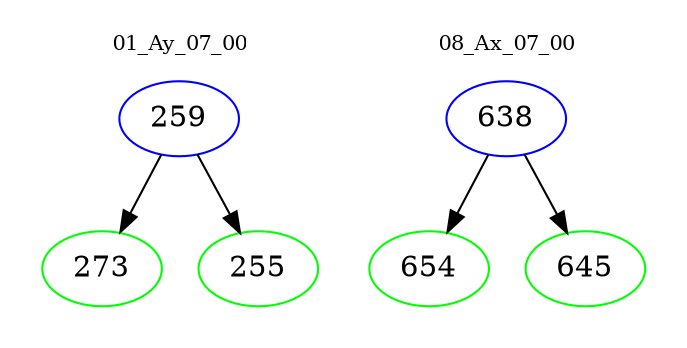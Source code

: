 digraph{
subgraph cluster_0 {
color = white
label = "01_Ay_07_00";
fontsize=10;
T0_259 [label="259", color="blue"]
T0_259 -> T0_273 [color="black"]
T0_273 [label="273", color="green"]
T0_259 -> T0_255 [color="black"]
T0_255 [label="255", color="green"]
}
subgraph cluster_1 {
color = white
label = "08_Ax_07_00";
fontsize=10;
T1_638 [label="638", color="blue"]
T1_638 -> T1_654 [color="black"]
T1_654 [label="654", color="green"]
T1_638 -> T1_645 [color="black"]
T1_645 [label="645", color="green"]
}
}
